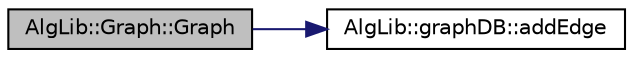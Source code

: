 digraph "AlgLib::Graph::Graph"
{
  edge [fontname="Helvetica",fontsize="10",labelfontname="Helvetica",labelfontsize="10"];
  node [fontname="Helvetica",fontsize="10",shape=record];
  rankdir="LR";
  Node1 [label="AlgLib::Graph::Graph",height=0.2,width=0.4,color="black", fillcolor="grey75", style="filled", fontcolor="black"];
  Node1 -> Node2 [color="midnightblue",fontsize="10",style="solid",fontname="Helvetica"];
  Node2 [label="AlgLib::graphDB::addEdge",height=0.2,width=0.4,color="black", fillcolor="white", style="filled",URL="$class_alg_lib_1_1graph_d_b.html#aeedc15cdbef55a131d7cf3d91778032e"];
}

